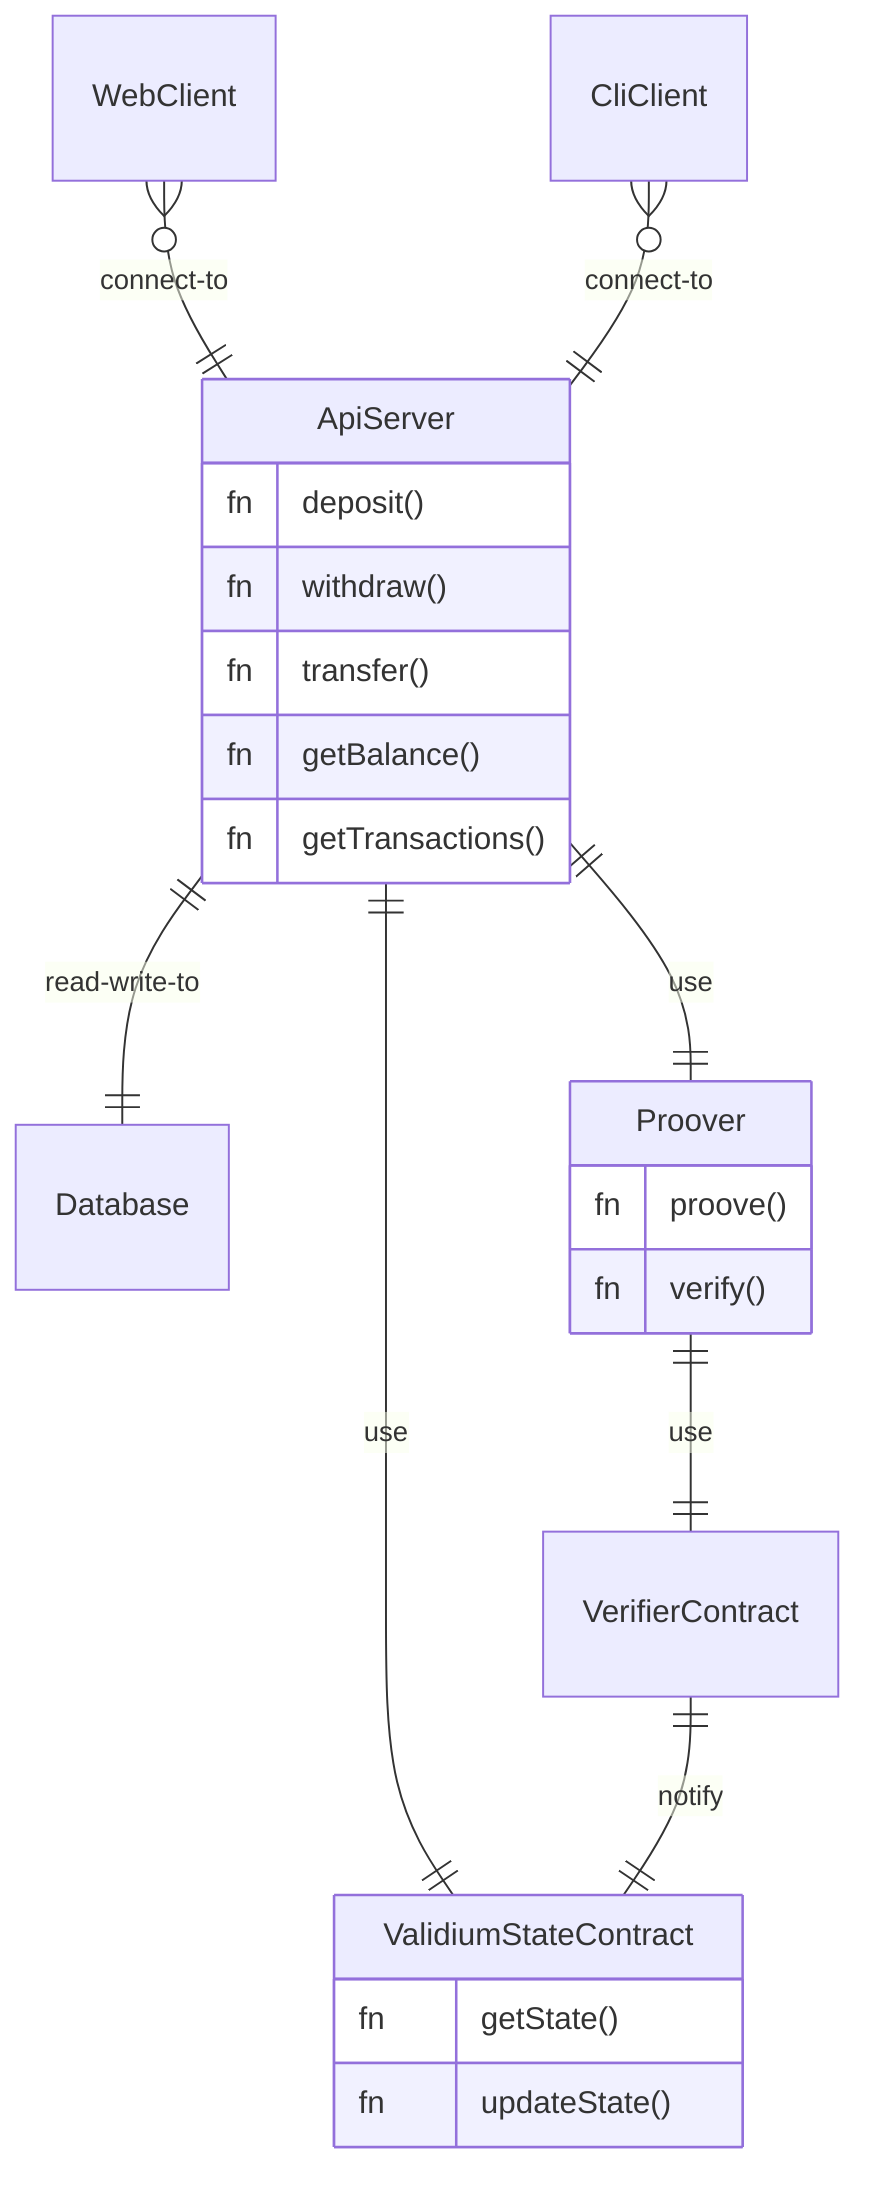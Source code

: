 erDiagram
    WebClient }o--|| ApiServer : connect-to
    
    CliClient }o--|| ApiServer : connect-to

    ApiServer {
        fn deposit()
        fn withdraw()
        fn transfer()
        fn getBalance()
        fn getTransactions()
    }

    ApiServer ||--|| Database : read-write-to

    ApiServer ||--|| Proover : use

    Proover {
        fn proove()
        fn verify()
    }

    ApiServer ||--|| ValidiumStateContract : use

    ValidiumStateContract {
        fn getState()
        fn updateState()
    }

    Proover ||--|| VerifierContract : use
    VerifierContract {
    }

    VerifierContract ||--|| ValidiumStateContract : notify